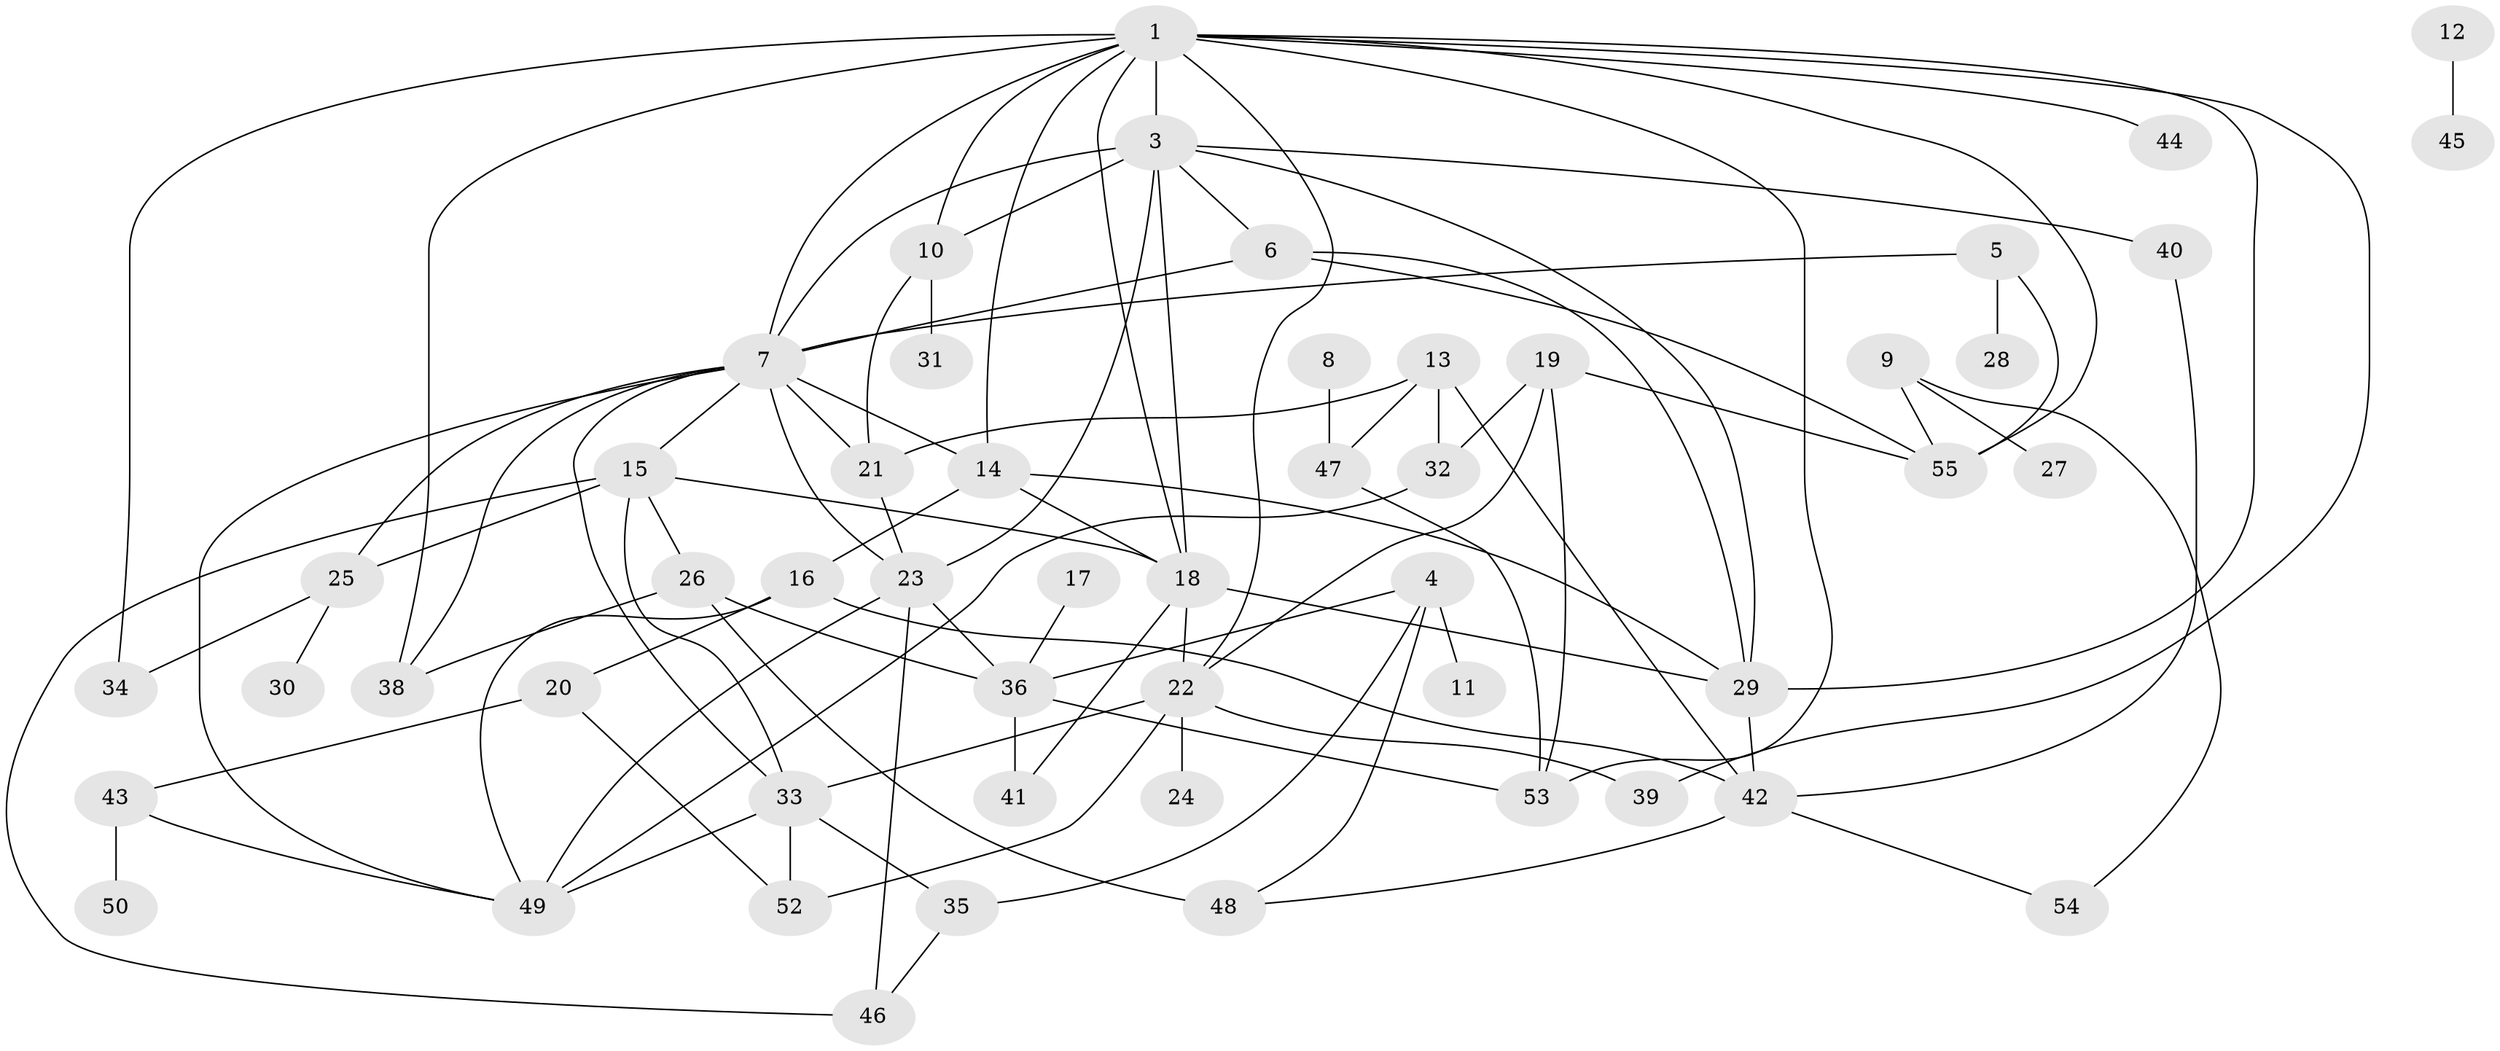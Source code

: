 // original degree distribution, {6: 0.08256880733944955, 0: 0.027522935779816515, 3: 0.24770642201834864, 5: 0.09174311926605505, 2: 0.24770642201834864, 4: 0.11926605504587157, 8: 0.009174311926605505, 1: 0.1651376146788991, 7: 0.009174311926605505}
// Generated by graph-tools (version 1.1) at 2025/47/03/04/25 22:47:56]
// undirected, 52 vertices, 97 edges
graph export_dot {
  node [color=gray90,style=filled];
  1;
  3;
  4;
  5;
  6;
  7;
  8;
  9;
  10;
  11;
  12;
  13;
  14;
  15;
  16;
  17;
  18;
  19;
  20;
  21;
  22;
  23;
  24;
  25;
  26;
  27;
  28;
  29;
  30;
  31;
  32;
  33;
  34;
  35;
  36;
  38;
  39;
  40;
  41;
  42;
  43;
  44;
  45;
  46;
  47;
  48;
  49;
  50;
  52;
  53;
  54;
  55;
  1 -- 3 [weight=3.0];
  1 -- 7 [weight=1.0];
  1 -- 10 [weight=1.0];
  1 -- 14 [weight=3.0];
  1 -- 18 [weight=1.0];
  1 -- 22 [weight=1.0];
  1 -- 29 [weight=1.0];
  1 -- 34 [weight=1.0];
  1 -- 38 [weight=1.0];
  1 -- 39 [weight=1.0];
  1 -- 44 [weight=1.0];
  1 -- 53 [weight=1.0];
  1 -- 55 [weight=1.0];
  3 -- 6 [weight=1.0];
  3 -- 7 [weight=1.0];
  3 -- 10 [weight=2.0];
  3 -- 18 [weight=1.0];
  3 -- 23 [weight=1.0];
  3 -- 29 [weight=1.0];
  3 -- 40 [weight=1.0];
  4 -- 11 [weight=2.0];
  4 -- 35 [weight=1.0];
  4 -- 36 [weight=1.0];
  4 -- 48 [weight=1.0];
  5 -- 7 [weight=1.0];
  5 -- 28 [weight=1.0];
  5 -- 55 [weight=1.0];
  6 -- 7 [weight=1.0];
  6 -- 29 [weight=1.0];
  6 -- 55 [weight=1.0];
  7 -- 14 [weight=1.0];
  7 -- 15 [weight=1.0];
  7 -- 21 [weight=1.0];
  7 -- 23 [weight=1.0];
  7 -- 25 [weight=1.0];
  7 -- 33 [weight=1.0];
  7 -- 38 [weight=1.0];
  7 -- 49 [weight=1.0];
  8 -- 47 [weight=1.0];
  9 -- 27 [weight=1.0];
  9 -- 54 [weight=1.0];
  9 -- 55 [weight=1.0];
  10 -- 21 [weight=1.0];
  10 -- 31 [weight=1.0];
  12 -- 45 [weight=1.0];
  13 -- 21 [weight=1.0];
  13 -- 32 [weight=1.0];
  13 -- 42 [weight=1.0];
  13 -- 47 [weight=1.0];
  14 -- 16 [weight=1.0];
  14 -- 18 [weight=1.0];
  14 -- 29 [weight=1.0];
  15 -- 18 [weight=1.0];
  15 -- 25 [weight=1.0];
  15 -- 26 [weight=1.0];
  15 -- 33 [weight=2.0];
  15 -- 46 [weight=1.0];
  16 -- 20 [weight=1.0];
  16 -- 42 [weight=1.0];
  16 -- 49 [weight=1.0];
  17 -- 36 [weight=1.0];
  18 -- 22 [weight=1.0];
  18 -- 29 [weight=1.0];
  18 -- 41 [weight=1.0];
  19 -- 22 [weight=1.0];
  19 -- 32 [weight=1.0];
  19 -- 53 [weight=1.0];
  19 -- 55 [weight=1.0];
  20 -- 43 [weight=1.0];
  20 -- 52 [weight=1.0];
  21 -- 23 [weight=1.0];
  22 -- 24 [weight=3.0];
  22 -- 33 [weight=1.0];
  22 -- 39 [weight=1.0];
  22 -- 52 [weight=1.0];
  23 -- 36 [weight=1.0];
  23 -- 46 [weight=1.0];
  23 -- 49 [weight=1.0];
  25 -- 30 [weight=1.0];
  25 -- 34 [weight=1.0];
  26 -- 36 [weight=1.0];
  26 -- 38 [weight=1.0];
  26 -- 48 [weight=2.0];
  29 -- 42 [weight=1.0];
  32 -- 49 [weight=1.0];
  33 -- 35 [weight=1.0];
  33 -- 49 [weight=1.0];
  33 -- 52 [weight=1.0];
  35 -- 46 [weight=1.0];
  36 -- 41 [weight=1.0];
  36 -- 53 [weight=1.0];
  40 -- 42 [weight=1.0];
  42 -- 48 [weight=1.0];
  42 -- 54 [weight=1.0];
  43 -- 49 [weight=1.0];
  43 -- 50 [weight=1.0];
  47 -- 53 [weight=1.0];
}
